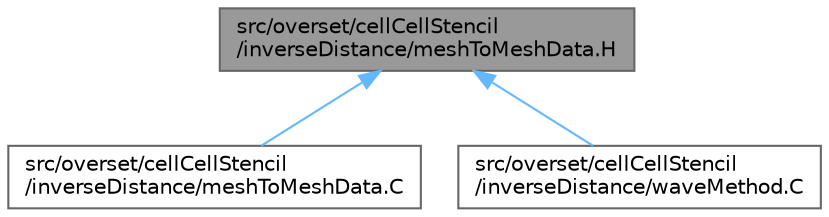 digraph "src/overset/cellCellStencil/inverseDistance/meshToMeshData.H"
{
 // LATEX_PDF_SIZE
  bgcolor="transparent";
  edge [fontname=Helvetica,fontsize=10,labelfontname=Helvetica,labelfontsize=10];
  node [fontname=Helvetica,fontsize=10,shape=box,height=0.2,width=0.4];
  Node1 [id="Node000001",label="src/overset/cellCellStencil\l/inverseDistance/meshToMeshData.H",height=0.2,width=0.4,color="gray40", fillcolor="grey60", style="filled", fontcolor="black",tooltip=" "];
  Node1 -> Node2 [id="edge1_Node000001_Node000002",dir="back",color="steelblue1",style="solid",tooltip=" "];
  Node2 [id="Node000002",label="src/overset/cellCellStencil\l/inverseDistance/meshToMeshData.C",height=0.2,width=0.4,color="grey40", fillcolor="white", style="filled",URL="$meshToMeshData_8C.html",tooltip=" "];
  Node1 -> Node3 [id="edge2_Node000001_Node000003",dir="back",color="steelblue1",style="solid",tooltip=" "];
  Node3 [id="Node000003",label="src/overset/cellCellStencil\l/inverseDistance/waveMethod.C",height=0.2,width=0.4,color="grey40", fillcolor="white", style="filled",URL="$waveMethod_8C.html",tooltip=" "];
}
